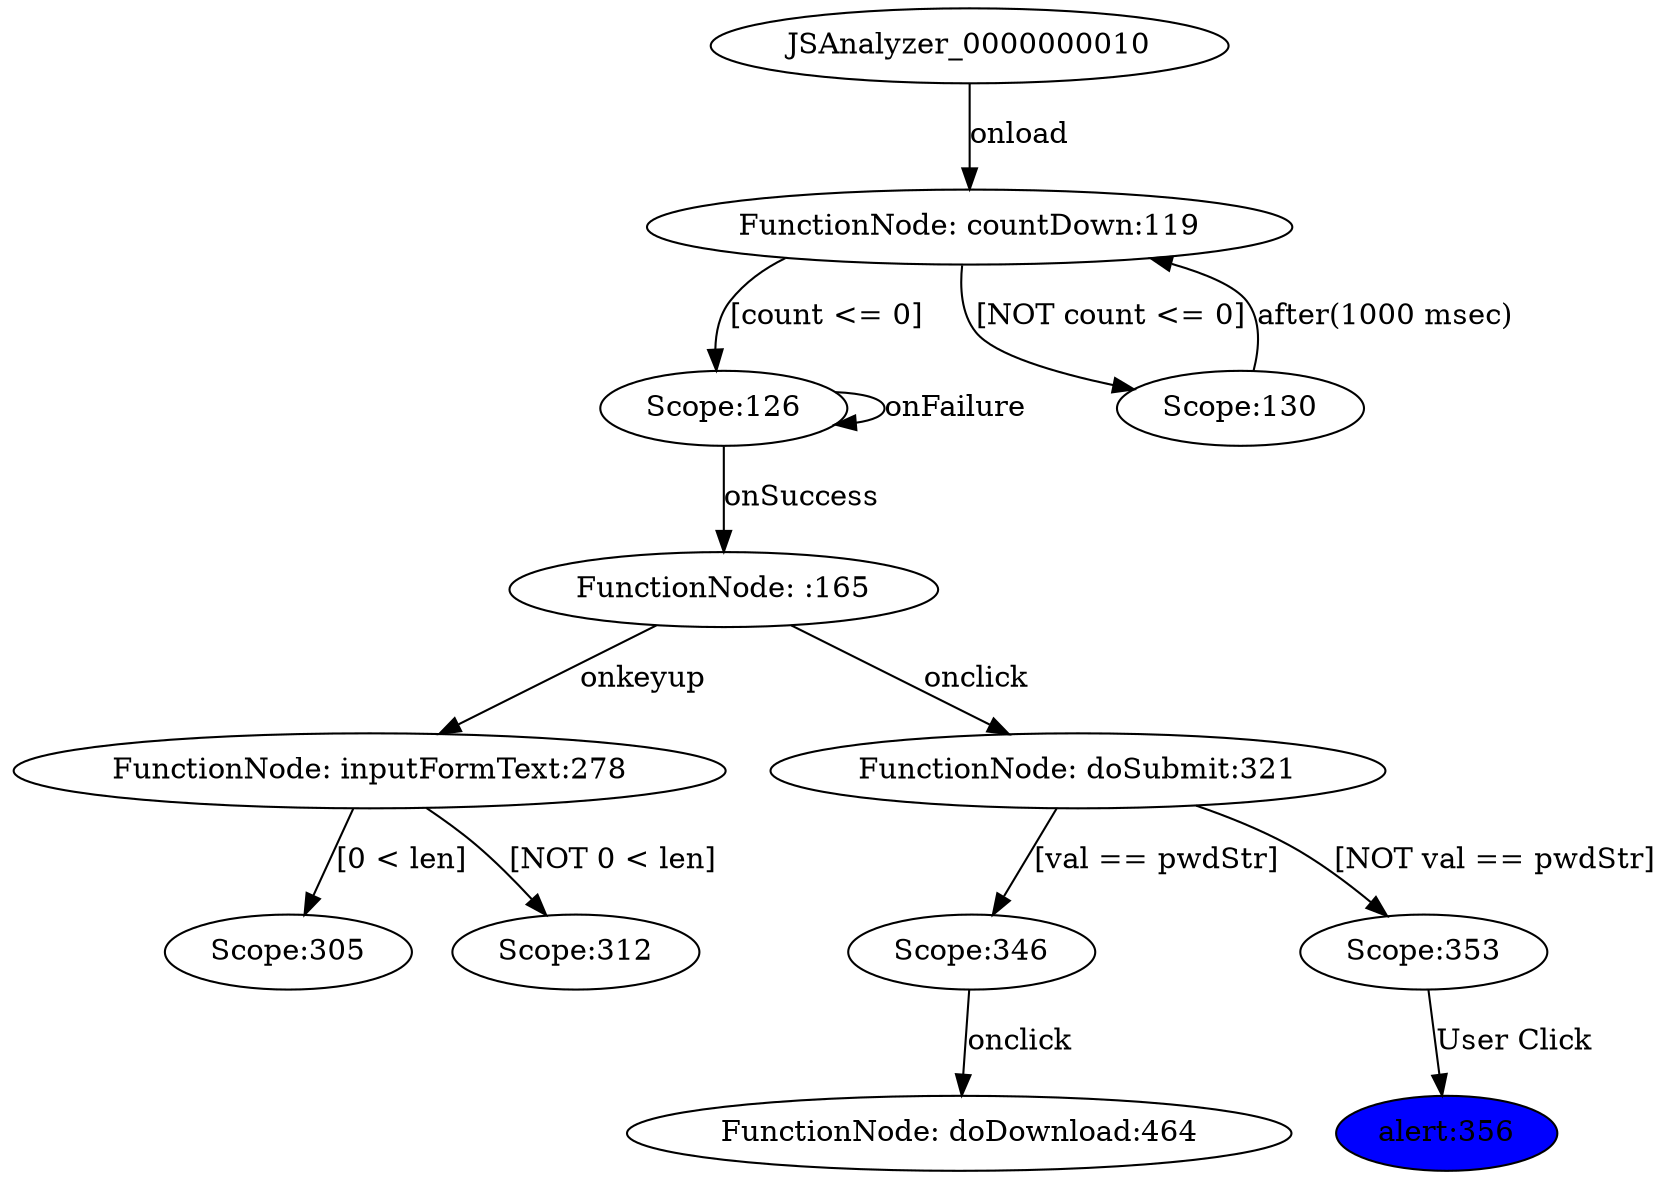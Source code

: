 digraph CallGraph {
size="15.0,10.0";
ratio="0.75";
JSAnalyzer_0000000010;
JSAnalyzer_0000000119[label="FunctionNode: countDown:119"];
JSAnalyzer_0000000126[label="Scope:126"];
JSAnalyzer_0000000130[label="Scope:130"];
JSAnalyzer_0000000165[label="FunctionNode: :165"];
JSAnalyzer_0000000278[label="FunctionNode: inputFormText:278"];
JSAnalyzer_0000000305[label="Scope:305"];
JSAnalyzer_0000000312[label="Scope:312"];
JSAnalyzer_0000000321[label="FunctionNode: doSubmit:321"];
JSAnalyzer_0000000346[label="Scope:346"];
JSAnalyzer_0000000353[label="Scope:353"];
JSAnalyzer_0000000464[label="FunctionNode: doDownload:464"];
JSAnalyzer_0000000356[label="alert:356", style="filled", fillcolor="blue"];
JSAnalyzer_0000000119 -> JSAnalyzer_0000000126[label="[count <= 0]"];
JSAnalyzer_0000000119 -> JSAnalyzer_0000000130[label="[NOT count <= 0]"];
JSAnalyzer_0000000278 -> JSAnalyzer_0000000305[label="[0 < len]"];
JSAnalyzer_0000000278 -> JSAnalyzer_0000000312[label="[NOT 0 < len]"];
JSAnalyzer_0000000321 -> JSAnalyzer_0000000346[label="[val == pwdStr]"];
JSAnalyzer_0000000321 -> JSAnalyzer_0000000353[label="[NOT val == pwdStr]"];
JSAnalyzer_0000000010 -> JSAnalyzer_0000000119[label="onload"];
JSAnalyzer_0000000130 -> JSAnalyzer_0000000119[label="after(1000 msec)"];
JSAnalyzer_0000000126 -> JSAnalyzer_0000000165[label="onSuccess"];
JSAnalyzer_0000000126 -> JSAnalyzer_0000000126[label="onFailure"];
JSAnalyzer_0000000165 -> JSAnalyzer_0000000278[label="onkeyup"];
JSAnalyzer_0000000165 -> JSAnalyzer_0000000321[label="onclick"];
JSAnalyzer_0000000353 -> JSAnalyzer_0000000356[label="User Click"];
JSAnalyzer_0000000346 -> JSAnalyzer_0000000464[label="onclick"];
}
